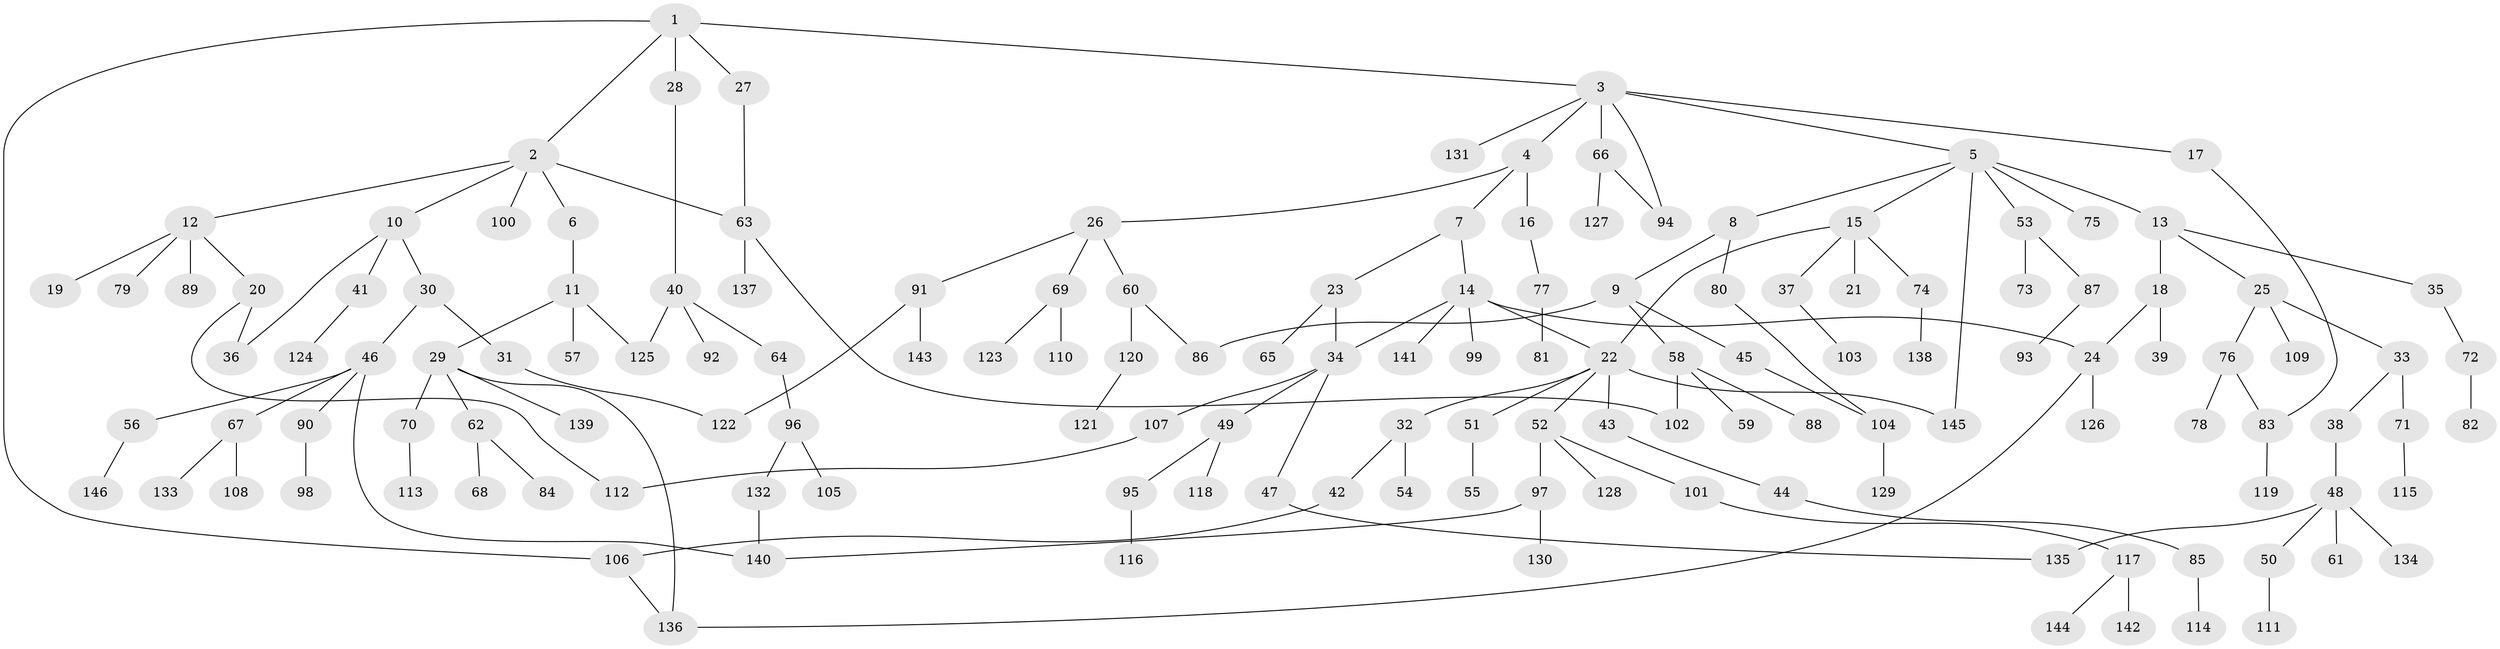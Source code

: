 // coarse degree distribution, {6: 0.019417475728155338, 8: 0.019417475728155338, 4: 0.06796116504854369, 7: 0.009708737864077669, 5: 0.05825242718446602, 10: 0.009708737864077669, 2: 0.30097087378640774, 1: 0.39805825242718446, 3: 0.11650485436893204}
// Generated by graph-tools (version 1.1) at 2025/41/03/06/25 10:41:30]
// undirected, 146 vertices, 165 edges
graph export_dot {
graph [start="1"]
  node [color=gray90,style=filled];
  1;
  2;
  3;
  4;
  5;
  6;
  7;
  8;
  9;
  10;
  11;
  12;
  13;
  14;
  15;
  16;
  17;
  18;
  19;
  20;
  21;
  22;
  23;
  24;
  25;
  26;
  27;
  28;
  29;
  30;
  31;
  32;
  33;
  34;
  35;
  36;
  37;
  38;
  39;
  40;
  41;
  42;
  43;
  44;
  45;
  46;
  47;
  48;
  49;
  50;
  51;
  52;
  53;
  54;
  55;
  56;
  57;
  58;
  59;
  60;
  61;
  62;
  63;
  64;
  65;
  66;
  67;
  68;
  69;
  70;
  71;
  72;
  73;
  74;
  75;
  76;
  77;
  78;
  79;
  80;
  81;
  82;
  83;
  84;
  85;
  86;
  87;
  88;
  89;
  90;
  91;
  92;
  93;
  94;
  95;
  96;
  97;
  98;
  99;
  100;
  101;
  102;
  103;
  104;
  105;
  106;
  107;
  108;
  109;
  110;
  111;
  112;
  113;
  114;
  115;
  116;
  117;
  118;
  119;
  120;
  121;
  122;
  123;
  124;
  125;
  126;
  127;
  128;
  129;
  130;
  131;
  132;
  133;
  134;
  135;
  136;
  137;
  138;
  139;
  140;
  141;
  142;
  143;
  144;
  145;
  146;
  1 -- 2;
  1 -- 3;
  1 -- 27;
  1 -- 28;
  1 -- 106;
  2 -- 6;
  2 -- 10;
  2 -- 12;
  2 -- 63;
  2 -- 100;
  3 -- 4;
  3 -- 5;
  3 -- 17;
  3 -- 66;
  3 -- 131;
  3 -- 94;
  4 -- 7;
  4 -- 16;
  4 -- 26;
  5 -- 8;
  5 -- 13;
  5 -- 15;
  5 -- 53;
  5 -- 75;
  5 -- 145;
  6 -- 11;
  7 -- 14;
  7 -- 23;
  8 -- 9;
  8 -- 80;
  9 -- 45;
  9 -- 58;
  9 -- 86;
  10 -- 30;
  10 -- 41;
  10 -- 36;
  11 -- 29;
  11 -- 57;
  11 -- 125;
  12 -- 19;
  12 -- 20;
  12 -- 79;
  12 -- 89;
  13 -- 18;
  13 -- 25;
  13 -- 35;
  14 -- 24;
  14 -- 34;
  14 -- 99;
  14 -- 141;
  14 -- 22;
  15 -- 21;
  15 -- 22;
  15 -- 37;
  15 -- 74;
  16 -- 77;
  17 -- 83;
  18 -- 39;
  18 -- 24;
  20 -- 36;
  20 -- 112;
  22 -- 32;
  22 -- 43;
  22 -- 51;
  22 -- 52;
  22 -- 145;
  23 -- 65;
  23 -- 34;
  24 -- 126;
  24 -- 136;
  25 -- 33;
  25 -- 76;
  25 -- 109;
  26 -- 60;
  26 -- 69;
  26 -- 91;
  27 -- 63;
  28 -- 40;
  29 -- 62;
  29 -- 70;
  29 -- 136;
  29 -- 139;
  30 -- 31;
  30 -- 46;
  31 -- 122;
  32 -- 42;
  32 -- 54;
  33 -- 38;
  33 -- 71;
  34 -- 47;
  34 -- 49;
  34 -- 107;
  35 -- 72;
  37 -- 103;
  38 -- 48;
  40 -- 64;
  40 -- 92;
  40 -- 125;
  41 -- 124;
  42 -- 106;
  43 -- 44;
  44 -- 85;
  45 -- 104;
  46 -- 56;
  46 -- 67;
  46 -- 90;
  46 -- 140;
  47 -- 135;
  48 -- 50;
  48 -- 61;
  48 -- 134;
  48 -- 135;
  49 -- 95;
  49 -- 118;
  50 -- 111;
  51 -- 55;
  52 -- 97;
  52 -- 101;
  52 -- 128;
  53 -- 73;
  53 -- 87;
  56 -- 146;
  58 -- 59;
  58 -- 88;
  58 -- 102;
  60 -- 120;
  60 -- 86;
  62 -- 68;
  62 -- 84;
  63 -- 102;
  63 -- 137;
  64 -- 96;
  66 -- 94;
  66 -- 127;
  67 -- 108;
  67 -- 133;
  69 -- 110;
  69 -- 123;
  70 -- 113;
  71 -- 115;
  72 -- 82;
  74 -- 138;
  76 -- 78;
  76 -- 83;
  77 -- 81;
  80 -- 104;
  83 -- 119;
  85 -- 114;
  87 -- 93;
  90 -- 98;
  91 -- 122;
  91 -- 143;
  95 -- 116;
  96 -- 105;
  96 -- 132;
  97 -- 130;
  97 -- 140;
  101 -- 117;
  104 -- 129;
  106 -- 136;
  107 -- 112;
  117 -- 142;
  117 -- 144;
  120 -- 121;
  132 -- 140;
}
